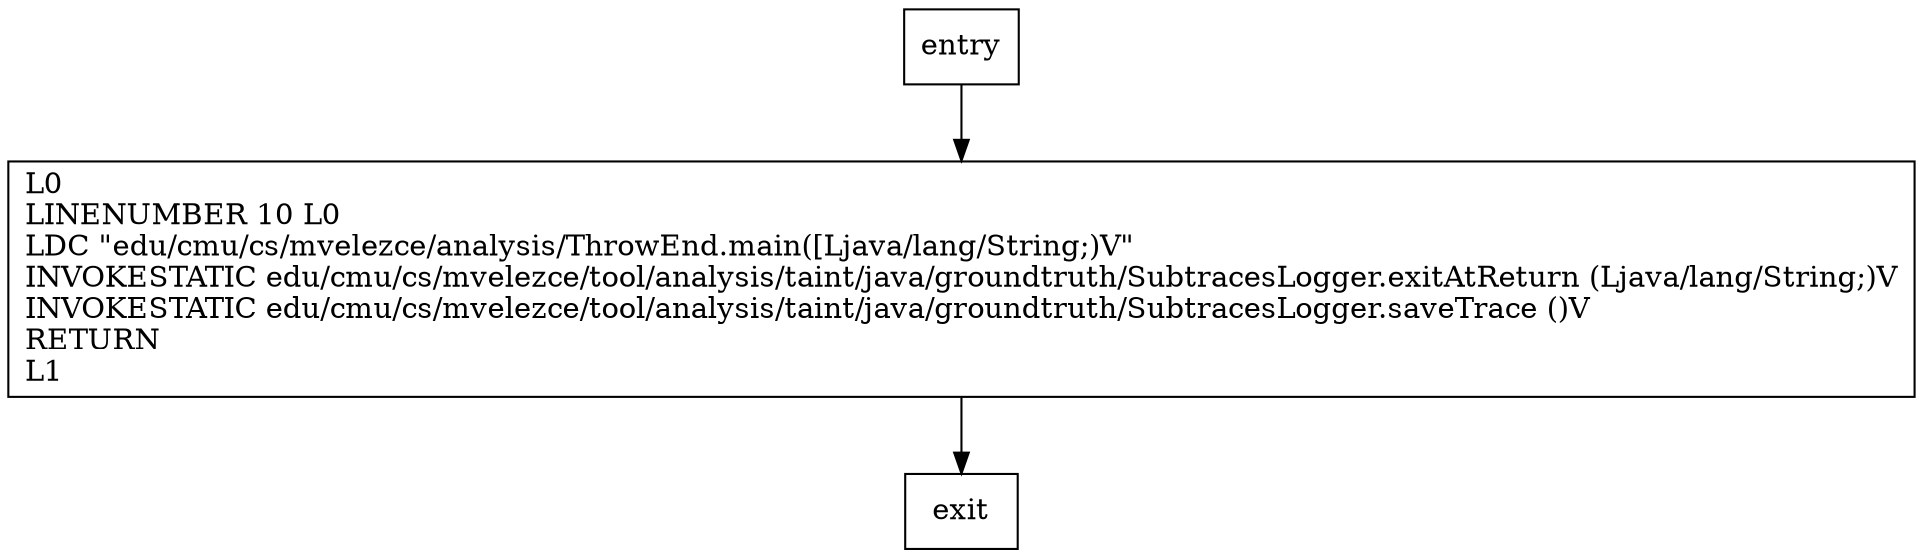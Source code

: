 digraph main {
node [shape=record];
989033734 [label="L0\lLINENUMBER 10 L0\lLDC \"edu/cmu/cs/mvelezce/analysis/ThrowEnd.main([Ljava/lang/String;)V\"\lINVOKESTATIC edu/cmu/cs/mvelezce/tool/analysis/taint/java/groundtruth/SubtracesLogger.exitAtReturn (Ljava/lang/String;)V\lINVOKESTATIC edu/cmu/cs/mvelezce/tool/analysis/taint/java/groundtruth/SubtracesLogger.saveTrace ()V\lRETURN\lL1\l"];
entry;
exit;
entry -> 989033734;
989033734 -> exit;
}
